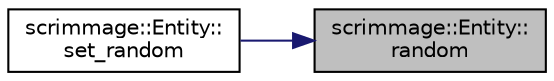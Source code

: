 digraph "scrimmage::Entity::random"
{
 // LATEX_PDF_SIZE
  edge [fontname="Helvetica",fontsize="10",labelfontname="Helvetica",labelfontsize="10"];
  node [fontname="Helvetica",fontsize="10",shape=record];
  rankdir="RL";
  Node1 [label="scrimmage::Entity::\lrandom",height=0.2,width=0.4,color="black", fillcolor="grey75", style="filled", fontcolor="black",tooltip=" "];
  Node1 -> Node2 [dir="back",color="midnightblue",fontsize="10",style="solid",fontname="Helvetica"];
  Node2 [label="scrimmage::Entity::\lset_random",height=0.2,width=0.4,color="black", fillcolor="white", style="filled",URL="$classscrimmage_1_1Entity.html#a5c6bbcb4984978e22c167850b6b51f0d",tooltip=" "];
}
